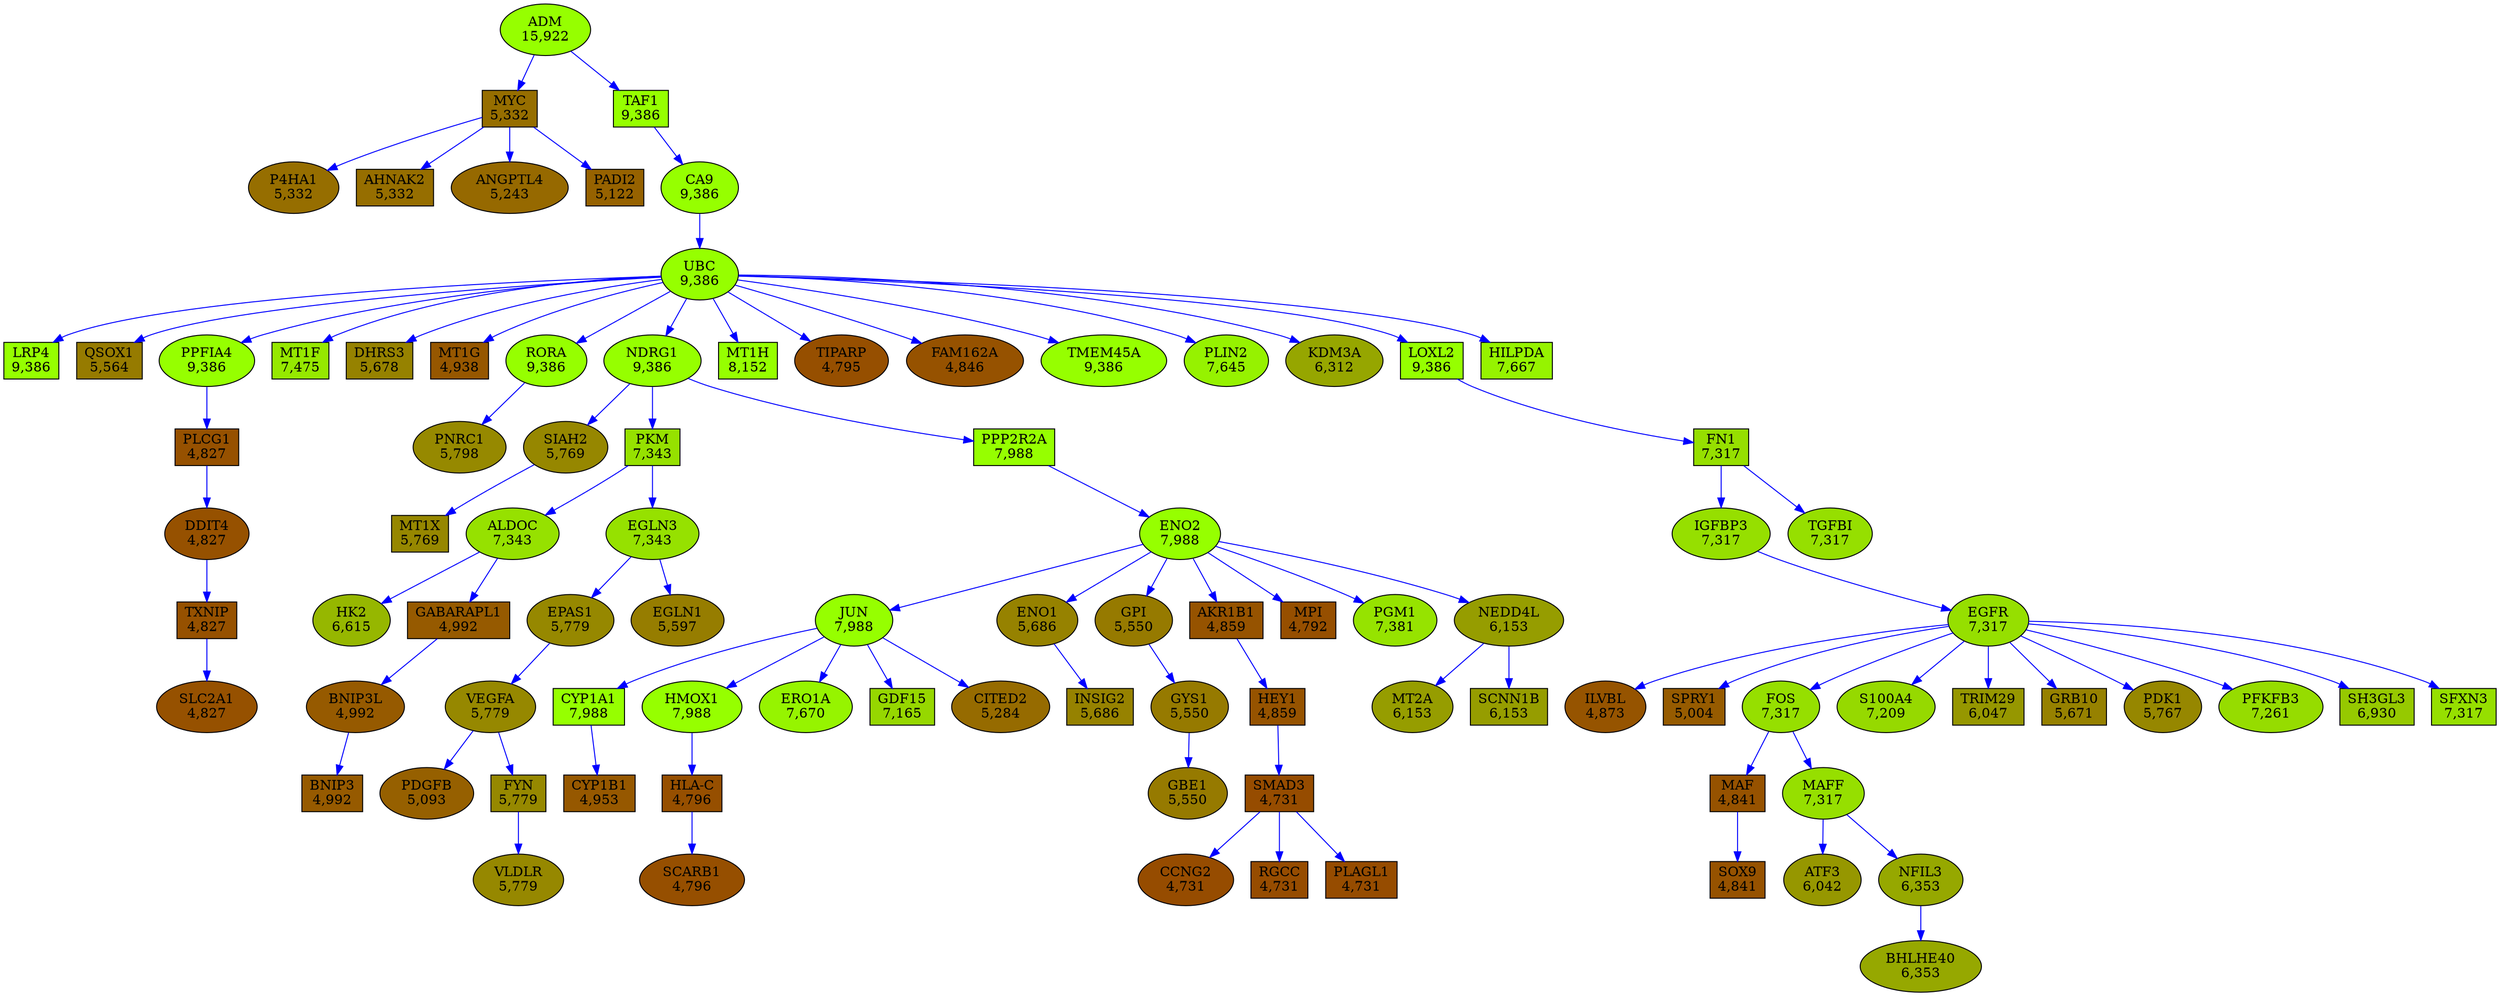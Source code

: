 digraph real_test_05_x {
N_157 [shape = ellipse, style = filled, fillcolor = "#96a800", label = "BHLHE40\n6,353"];
N_181 [shape = ellipse, style = filled, fillcolor = "#965400", label = "ILVBL\n4,873"];
N_292 [shape = ellipse, style = filled, fillcolor = "#968700", label = "SIAH2\n5,769"];
N_295 [shape = box, style = filled, fillcolor = "#965b00", label = "SPRY1\n5,004"];
N_482 [shape = box, style = filled, fillcolor = "#96ff00", label = "LRP4\n9,386"];
N_582 [shape = box, style = filled, fillcolor = "#967b00", label = "QSOX1\n5,564"];
N_717 [shape = ellipse, style = filled, fillcolor = "#96ff00", label = "PPFIA4\n9,386"];
N_721 [shape = ellipse, style = filled, fillcolor = "#965a00", label = "BNIP3L\n4,992"];
N_943 [shape = ellipse, style = filled, fillcolor = "#96df00", label = "EGFR\n7,317"];
N_946 [shape = box, style = filled, fillcolor = "#965200", label = "MAF\n4,841"];
N_982 [shape = ellipse, style = filled, fillcolor = "#96df00", label = "FOS\n7,317"];
N_1010 [shape = box, style = filled, fillcolor = "#966e00", label = "MYC\n5,332"];
N_1039 [shape = ellipse, style = filled, fillcolor = "#966000", label = "PDGFB\n5,093"];
N_1064 [shape = box, style = filled, fillcolor = "#96df00", label = "FN1\n7,317"];
N_1111 [shape = box, style = filled, fillcolor = "#964f00", label = "HLA-C\n4,796"];
N_1113 [shape = ellipse, style = filled, fillcolor = "#969d00", label = "MT2A\n6,153"];
N_1209 [shape = box, style = filled, fillcolor = "#96ff00", label = "CYP1A1\n7,988"];
N_1243 [shape = ellipse, style = filled, fillcolor = "#96ff00", label = "JUN\n7,988"];
N_1271 [shape = box, style = filled, fillcolor = "#968800", label = "FYN\n5,779"];
N_1281 [shape = ellipse, style = filled, fillcolor = "#968200", label = "ENO1\n5,686"];
N_1286 [shape = ellipse, style = filled, fillcolor = "#967a00", label = "GPI\n5,550"];
N_1405 [shape = ellipse, style = filled, fillcolor = "#96ff00", label = "ENO2\n7,988"];
N_1450 [shape = box, style = filled, fillcolor = "#96e800", label = "MT1F\n7,475"];
N_1512 [shape = box, style = filled, fillcolor = "#968200", label = "DHRS3\n5,678"];
N_1520 [shape = ellipse, style = filled, fillcolor = "#96ff00", label = "HMOX1\n7,988"];
N_1577 [shape = ellipse, style = filled, fillcolor = "#96e100", label = "ALDOC\n7,343"];
N_1582 [shape = ellipse, style = filled, fillcolor = "#96ff00", label = "UBC\n9,386"];
N_1694 [shape = ellipse, style = filled, fillcolor = "#965100", label = "SLC2A1\n4,827"];
N_1727 [shape = box, style = filled, fillcolor = "#96e100", label = "PKM\n7,343"];
N_1729 [shape = ellipse, style = filled, fillcolor = "#966e00", label = "P4HA1\n5,332"];
N_1744 [shape = box, style = filled, fillcolor = "#965300", label = "AKR1B1\n4,859"];
N_1793 [shape = ellipse, style = filled, fillcolor = "#968800", label = "VEGFA\n5,779"];
N_1821 [shape = ellipse, style = filled, fillcolor = "#967a00", label = "GYS1\n5,550"];
N_1889 [shape = ellipse, style = filled, fillcolor = "#969700", label = "ATF3\n6,042"];
N_1900 [shape = box, style = filled, fillcolor = "#965100", label = "PLCG1\n4,827"];
N_1929 [shape = ellipse, style = filled, fillcolor = "#96df00", label = "IGFBP3\n7,317"];
N_2020 [shape = box, style = filled, fillcolor = "#96ff00", label = "TAF1\n9,386"];
N_2224 [shape = box, style = filled, fillcolor = "#965700", label = "MT1G\n4,938"];
N_2379 [shape = ellipse, style = filled, fillcolor = "#96d900", label = "S100A4\n7,209"];
N_2408 [shape = ellipse, style = filled, fillcolor = "#96ff00", label = "ADM\n15,922"];
N_2411 [shape = box, style = filled, fillcolor = "#964f00", label = "MPI\n4,792"];
N_2463 [shape = ellipse, style = filled, fillcolor = "#96e300", label = "PGM1\n7,381"];
N_2702 [shape = ellipse, style = filled, fillcolor = "#96ff00", label = "RORA\n9,386"];
N_2846 [shape = box, style = filled, fillcolor = "#969d00", label = "SCNN1B\n6,153"];
N_3073 [shape = ellipse, style = filled, fillcolor = "#96b700", label = "HK2\n6,615"];
N_3104 [shape = box, style = filled, fillcolor = "#965200", label = "SOX9\n4,841"];
N_3377 [shape = box, style = filled, fillcolor = "#96ff00", label = "PPP2R2A\n7,988"];
N_3475 [shape = box, style = filled, fillcolor = "#964c00", label = "SMAD3\n4,731"];
N_3500 [shape = ellipse, style = filled, fillcolor = "#968800", label = "VLDLR\n5,779"];
N_3637 [shape = ellipse, style = filled, fillcolor = "#967a00", label = "GBE1\n5,550"];
N_3960 [shape = box, style = filled, fillcolor = "#965a00", label = "BNIP3\n4,992"];
N_4070 [shape = box, style = filled, fillcolor = "#969700", label = "TRIM29\n6,047"];
N_4104 [shape = ellipse, style = filled, fillcolor = "#968900", label = "PNRC1\n5,798"];
N_4192 [shape = box, style = filled, fillcolor = "#968100", label = "GRB10\n5,671"];
N_4205 [shape = ellipse, style = filled, fillcolor = "#968700", label = "PDK1\n5,767"];
N_4358 [shape = box, style = filled, fillcolor = "#968700", label = "MT1X\n5,769"];
N_4498 [shape = box, style = filled, fillcolor = "#965800", label = "CYP1B1\n4,953"];
N_4583 [shape = ellipse, style = filled, fillcolor = "#964c00", label = "CCNG2\n4,731"];
N_4674 [shape = ellipse, style = filled, fillcolor = "#96a800", label = "NFIL3\n6,353"];
N_4701 [shape = ellipse, style = filled, fillcolor = "#96ff00", label = "CA9\n9,386"];
N_5137 [shape = ellipse, style = filled, fillcolor = "#96df00", label = "TGFBI\n7,317"];
N_5309 [shape = ellipse, style = filled, fillcolor = "#96dc00", label = "PFKFB3\n7,261"];
N_5614 [shape = ellipse, style = filled, fillcolor = "#96ff00", label = "NDRG1\n9,386"];
N_5755 [shape = box, style = filled, fillcolor = "#966e00", label = "AHNAK2\n5,332"];
N_5927 [shape = box, style = filled, fillcolor = "#96ff00", label = "MT1H\n8,152"];
N_5929 [shape = ellipse, style = filled, fillcolor = "#96f400", label = "ERO1A\n7,670"];
N_6010 [shape = ellipse, style = filled, fillcolor = "#969d00", label = "NEDD4L\n6,153"];
N_6231 [shape = box, style = filled, fillcolor = "#96c900", label = "SH3GL3\n6,930"];
N_6288 [shape = ellipse, style = filled, fillcolor = "#968800", label = "EPAS1\n5,779"];
N_6343 [shape = box, style = filled, fillcolor = "#96d700", label = "GDF15\n7,165"];
N_6513 [shape = ellipse, style = filled, fillcolor = "#964f00", label = "TIPARP\n4,795"];
N_6537 [shape = box, style = filled, fillcolor = "#965a00", label = "GABARAPL1\n4,992"];
N_6603 [shape = ellipse, style = filled, fillcolor = "#965200", label = "FAM162A\n4,846"];
N_6661 [shape = ellipse, style = filled, fillcolor = "#967d00", label = "EGLN1\n5,597"];
N_6719 [shape = box, style = filled, fillcolor = "#964c00", label = "RGCC\n4,731"];
N_6725 [shape = box, style = filled, fillcolor = "#965100", label = "TXNIP\n4,827"];
N_6807 [shape = box, style = filled, fillcolor = "#96df00", label = "SFXN3\n7,317"];
N_6837 [shape = ellipse, style = filled, fillcolor = "#966900", label = "ANGPTL4\n5,243"];
N_6956 [shape = ellipse, style = filled, fillcolor = "#964f00", label = "SCARB1\n4,796"];
N_7004 [shape = ellipse, style = filled, fillcolor = "#96e100", label = "EGLN3\n7,343"];
N_7141 [shape = ellipse, style = filled, fillcolor = "#96ff00", label = "TMEM45A\n9,386"];
N_7369 [shape = ellipse, style = filled, fillcolor = "#966b00", label = "CITED2\n5,284"];
N_7742 [shape = ellipse, style = filled, fillcolor = "#96df00", label = "MAFF\n7,317"];
N_7868 [shape = ellipse, style = filled, fillcolor = "#965100", label = "DDIT4\n4,827"];
N_8446 [shape = ellipse, style = filled, fillcolor = "#96f200", label = "PLIN2\n7,645"];
N_8853 [shape = box, style = filled, fillcolor = "#964c00", label = "PLAGL1\n4,731"];
N_8951 [shape = box, style = filled, fillcolor = "#966200", label = "PADI2\n5,122"];
N_9005 [shape = ellipse, style = filled, fillcolor = "#96a600", label = "KDM3A\n6,312"];
N_9020 [shape = box, style = filled, fillcolor = "#96ff00", label = "LOXL2\n9,386"];
N_9051 [shape = box, style = filled, fillcolor = "#965300", label = "HEY1\n4,859"];
N_9054 [shape = box, style = filled, fillcolor = "#96f300", label = "HILPDA\n7,667"];
N_9070 [shape = box, style = filled, fillcolor = "#968200", label = "INSIG2\n5,686"];
N_4674 -> N_157 [ color = blue ];
N_943 -> N_181 [ color = blue ];
N_292 -> N_4358 [ color = blue ];
N_5614 -> N_292 [ color = blue ];
N_943 -> N_295 [ color = blue ];
N_1582 -> N_482 [ color = blue ];
N_1582 -> N_582 [ color = blue ];
N_1582 -> N_717 [ color = blue ];
N_717 -> N_1900 [ color = blue ];
N_721 -> N_3960 [ color = blue ];
N_6537 -> N_721 [ color = blue ];
N_943 -> N_982 [ color = blue ];
N_1929 -> N_943 [ color = blue ];
N_943 -> N_2379 [ color = blue ];
N_943 -> N_4070 [ color = blue ];
N_943 -> N_4192 [ color = blue ];
N_943 -> N_4205 [ color = blue ];
N_943 -> N_5309 [ color = blue ];
N_943 -> N_6231 [ color = blue ];
N_943 -> N_6807 [ color = blue ];
N_982 -> N_946 [ color = blue ];
N_946 -> N_3104 [ color = blue ];
N_982 -> N_7742 [ color = blue ];
N_1010 -> N_1729 [ color = blue ];
N_2408 -> N_1010 [ color = blue ];
N_1010 -> N_5755 [ color = blue ];
N_1010 -> N_6837 [ color = blue ];
N_1010 -> N_8951 [ color = blue ];
N_1793 -> N_1039 [ color = blue ];
N_1064 -> N_1929 [ color = blue ];
N_1064 -> N_5137 [ color = blue ];
N_9020 -> N_1064 [ color = blue ];
N_1520 -> N_1111 [ color = blue ];
N_1111 -> N_6956 [ color = blue ];
N_6010 -> N_1113 [ color = blue ];
N_1243 -> N_1209 [ color = blue ];
N_1209 -> N_4498 [ color = blue ];
N_1405 -> N_1243 [ color = blue ];
N_1243 -> N_1520 [ color = blue ];
N_1243 -> N_5929 [ color = blue ];
N_1243 -> N_6343 [ color = blue ];
N_1243 -> N_7369 [ color = blue ];
N_1793 -> N_1271 [ color = blue ];
N_1271 -> N_3500 [ color = blue ];
N_1405 -> N_1281 [ color = blue ];
N_1281 -> N_9070 [ color = blue ];
N_1405 -> N_1286 [ color = blue ];
N_1286 -> N_1821 [ color = blue ];
N_1405 -> N_1744 [ color = blue ];
N_1405 -> N_2411 [ color = blue ];
N_1405 -> N_2463 [ color = blue ];
N_3377 -> N_1405 [ color = blue ];
N_1405 -> N_6010 [ color = blue ];
N_1582 -> N_1450 [ color = blue ];
N_1582 -> N_1512 [ color = blue ];
N_1727 -> N_1577 [ color = blue ];
N_1577 -> N_3073 [ color = blue ];
N_1577 -> N_6537 [ color = blue ];
N_1582 -> N_2224 [ color = blue ];
N_1582 -> N_2702 [ color = blue ];
N_4701 -> N_1582 [ color = blue ];
N_1582 -> N_5614 [ color = blue ];
N_1582 -> N_5927 [ color = blue ];
N_1582 -> N_6513 [ color = blue ];
N_1582 -> N_6603 [ color = blue ];
N_1582 -> N_7141 [ color = blue ];
N_1582 -> N_8446 [ color = blue ];
N_1582 -> N_9005 [ color = blue ];
N_1582 -> N_9020 [ color = blue ];
N_1582 -> N_9054 [ color = blue ];
N_6725 -> N_1694 [ color = blue ];
N_5614 -> N_1727 [ color = blue ];
N_1727 -> N_7004 [ color = blue ];
N_1744 -> N_9051 [ color = blue ];
N_6288 -> N_1793 [ color = blue ];
N_1821 -> N_3637 [ color = blue ];
N_7742 -> N_1889 [ color = blue ];
N_1900 -> N_7868 [ color = blue ];
N_2408 -> N_2020 [ color = blue ];
N_2020 -> N_4701 [ color = blue ];
N_2702 -> N_4104 [ color = blue ];
N_6010 -> N_2846 [ color = blue ];
N_5614 -> N_3377 [ color = blue ];
N_3475 -> N_4583 [ color = blue ];
N_3475 -> N_6719 [ color = blue ];
N_3475 -> N_8853 [ color = blue ];
N_9051 -> N_3475 [ color = blue ];
N_7742 -> N_4674 [ color = blue ];
N_7004 -> N_6288 [ color = blue ];
N_7004 -> N_6661 [ color = blue ];
N_7868 -> N_6725 [ color = blue ];
}

